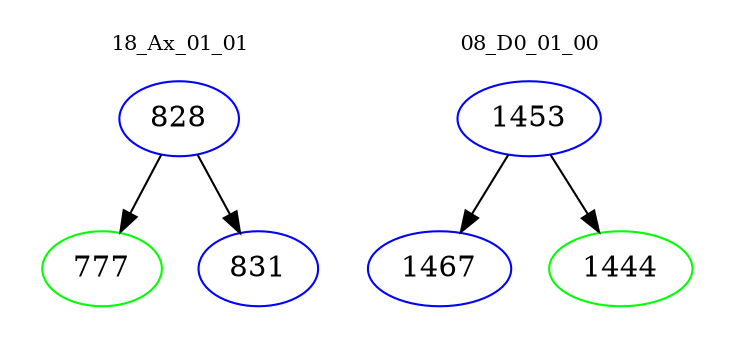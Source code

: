digraph{
subgraph cluster_0 {
color = white
label = "18_Ax_01_01";
fontsize=10;
T0_828 [label="828", color="blue"]
T0_828 -> T0_777 [color="black"]
T0_777 [label="777", color="green"]
T0_828 -> T0_831 [color="black"]
T0_831 [label="831", color="blue"]
}
subgraph cluster_1 {
color = white
label = "08_D0_01_00";
fontsize=10;
T1_1453 [label="1453", color="blue"]
T1_1453 -> T1_1467 [color="black"]
T1_1467 [label="1467", color="blue"]
T1_1453 -> T1_1444 [color="black"]
T1_1444 [label="1444", color="green"]
}
}
